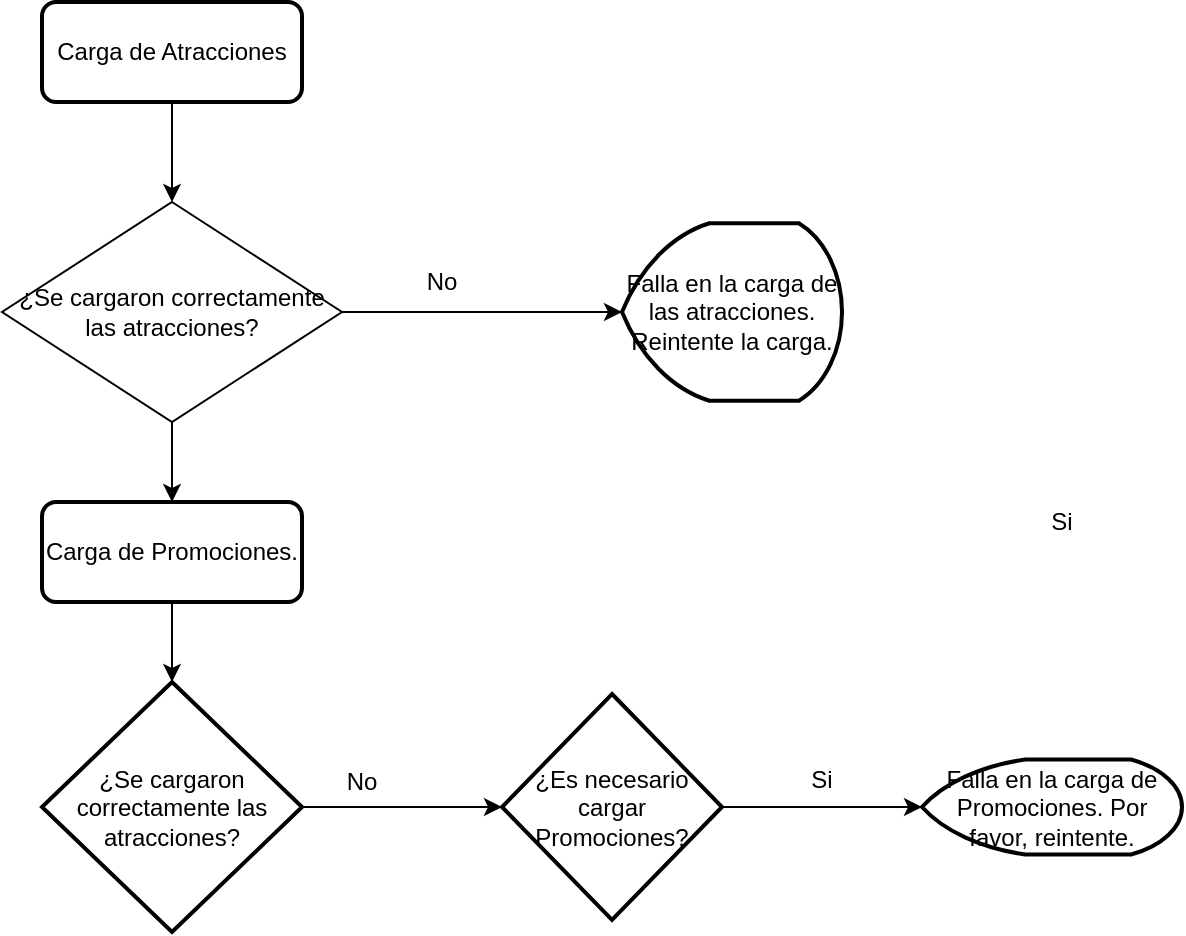 <mxfile version="13.7.9" type="device"><diagram id="C5RBs43oDa-KdzZeNtuy" name="Page-1"><mxGraphModel dx="1422" dy="843" grid="1" gridSize="10" guides="1" tooltips="1" connect="1" arrows="1" fold="1" page="1" pageScale="1" pageWidth="827" pageHeight="1169" math="0" shadow="0"><root><mxCell id="WIyWlLk6GJQsqaUBKTNV-0"/><mxCell id="WIyWlLk6GJQsqaUBKTNV-1" parent="WIyWlLk6GJQsqaUBKTNV-0"/><mxCell id="oswazBE9aDlnwVwkAW-S-2" style="edgeStyle=orthogonalEdgeStyle;rounded=0;orthogonalLoop=1;jettySize=auto;html=1;exitX=0.5;exitY=1;exitDx=0;exitDy=0;" edge="1" parent="WIyWlLk6GJQsqaUBKTNV-1" source="oswazBE9aDlnwVwkAW-S-0" target="oswazBE9aDlnwVwkAW-S-1"><mxGeometry relative="1" as="geometry"/></mxCell><mxCell id="oswazBE9aDlnwVwkAW-S-0" value="Carga de Atracciones" style="rounded=1;whiteSpace=wrap;html=1;absoluteArcSize=1;arcSize=14;strokeWidth=2;" vertex="1" parent="WIyWlLk6GJQsqaUBKTNV-1"><mxGeometry x="90" y="60" width="130" height="50" as="geometry"/></mxCell><mxCell id="oswazBE9aDlnwVwkAW-S-4" style="edgeStyle=orthogonalEdgeStyle;rounded=0;orthogonalLoop=1;jettySize=auto;html=1;exitX=1;exitY=0.5;exitDx=0;exitDy=0;entryX=0;entryY=0.5;entryDx=0;entryDy=0;entryPerimeter=0;" edge="1" parent="WIyWlLk6GJQsqaUBKTNV-1" source="oswazBE9aDlnwVwkAW-S-1" target="oswazBE9aDlnwVwkAW-S-3"><mxGeometry relative="1" as="geometry"/></mxCell><mxCell id="oswazBE9aDlnwVwkAW-S-8" style="edgeStyle=orthogonalEdgeStyle;rounded=0;orthogonalLoop=1;jettySize=auto;html=1;exitX=0.5;exitY=1;exitDx=0;exitDy=0;entryX=0.5;entryY=0;entryDx=0;entryDy=0;" edge="1" parent="WIyWlLk6GJQsqaUBKTNV-1" source="oswazBE9aDlnwVwkAW-S-1" target="oswazBE9aDlnwVwkAW-S-7"><mxGeometry relative="1" as="geometry"/></mxCell><mxCell id="oswazBE9aDlnwVwkAW-S-1" value="¿Se cargaron correctamente las atracciones?" style="rhombus;whiteSpace=wrap;html=1;" vertex="1" parent="WIyWlLk6GJQsqaUBKTNV-1"><mxGeometry x="70" y="160" width="170" height="110" as="geometry"/></mxCell><mxCell id="oswazBE9aDlnwVwkAW-S-3" value="Falla en la carga de las atracciones. Reintente la carga." style="strokeWidth=2;html=1;shape=mxgraph.flowchart.display;whiteSpace=wrap;" vertex="1" parent="WIyWlLk6GJQsqaUBKTNV-1"><mxGeometry x="380" y="170.63" width="110" height="88.75" as="geometry"/></mxCell><mxCell id="oswazBE9aDlnwVwkAW-S-5" value="No" style="text;html=1;strokeColor=none;fillColor=none;align=center;verticalAlign=middle;whiteSpace=wrap;rounded=0;" vertex="1" parent="WIyWlLk6GJQsqaUBKTNV-1"><mxGeometry x="270" y="190" width="40" height="20" as="geometry"/></mxCell><mxCell id="oswazBE9aDlnwVwkAW-S-6" value="Si" style="text;html=1;strokeColor=none;fillColor=none;align=center;verticalAlign=middle;whiteSpace=wrap;rounded=0;" vertex="1" parent="WIyWlLk6GJQsqaUBKTNV-1"><mxGeometry x="580" y="310" width="40" height="20" as="geometry"/></mxCell><mxCell id="oswazBE9aDlnwVwkAW-S-11" style="edgeStyle=orthogonalEdgeStyle;rounded=0;orthogonalLoop=1;jettySize=auto;html=1;exitX=0.5;exitY=1;exitDx=0;exitDy=0;entryX=0.5;entryY=0;entryDx=0;entryDy=0;entryPerimeter=0;" edge="1" parent="WIyWlLk6GJQsqaUBKTNV-1" source="oswazBE9aDlnwVwkAW-S-7" target="oswazBE9aDlnwVwkAW-S-10"><mxGeometry relative="1" as="geometry"/></mxCell><mxCell id="oswazBE9aDlnwVwkAW-S-7" value="Carga de Promociones." style="rounded=1;whiteSpace=wrap;html=1;absoluteArcSize=1;arcSize=14;strokeWidth=2;" vertex="1" parent="WIyWlLk6GJQsqaUBKTNV-1"><mxGeometry x="90" y="310" width="130" height="50" as="geometry"/></mxCell><mxCell id="oswazBE9aDlnwVwkAW-S-9" value="Falla en la carga de Promociones. Por favor, reintente." style="strokeWidth=2;html=1;shape=mxgraph.flowchart.display;whiteSpace=wrap;" vertex="1" parent="WIyWlLk6GJQsqaUBKTNV-1"><mxGeometry x="530" y="438.75" width="130" height="47.5" as="geometry"/></mxCell><mxCell id="oswazBE9aDlnwVwkAW-S-16" style="edgeStyle=orthogonalEdgeStyle;rounded=0;orthogonalLoop=1;jettySize=auto;html=1;exitX=1;exitY=0.5;exitDx=0;exitDy=0;exitPerimeter=0;entryX=0;entryY=0.5;entryDx=0;entryDy=0;entryPerimeter=0;" edge="1" parent="WIyWlLk6GJQsqaUBKTNV-1" source="oswazBE9aDlnwVwkAW-S-10" target="oswazBE9aDlnwVwkAW-S-15"><mxGeometry relative="1" as="geometry"/></mxCell><mxCell id="oswazBE9aDlnwVwkAW-S-10" value="¿Se cargaron correctamente las atracciones?" style="strokeWidth=2;html=1;shape=mxgraph.flowchart.decision;whiteSpace=wrap;" vertex="1" parent="WIyWlLk6GJQsqaUBKTNV-1"><mxGeometry x="90" y="400" width="130" height="125" as="geometry"/></mxCell><mxCell id="oswazBE9aDlnwVwkAW-S-13" value="No" style="text;html=1;strokeColor=none;fillColor=none;align=center;verticalAlign=middle;whiteSpace=wrap;rounded=0;" vertex="1" parent="WIyWlLk6GJQsqaUBKTNV-1"><mxGeometry x="230" y="440" width="40" height="20" as="geometry"/></mxCell><mxCell id="oswazBE9aDlnwVwkAW-S-14" value="Si" style="text;html=1;strokeColor=none;fillColor=none;align=center;verticalAlign=middle;whiteSpace=wrap;rounded=0;" vertex="1" parent="WIyWlLk6GJQsqaUBKTNV-1"><mxGeometry x="460" y="438.75" width="40" height="20" as="geometry"/></mxCell><mxCell id="oswazBE9aDlnwVwkAW-S-17" style="edgeStyle=orthogonalEdgeStyle;rounded=0;orthogonalLoop=1;jettySize=auto;html=1;exitX=1;exitY=0.5;exitDx=0;exitDy=0;exitPerimeter=0;entryX=0;entryY=0.5;entryDx=0;entryDy=0;entryPerimeter=0;" edge="1" parent="WIyWlLk6GJQsqaUBKTNV-1" source="oswazBE9aDlnwVwkAW-S-15" target="oswazBE9aDlnwVwkAW-S-9"><mxGeometry relative="1" as="geometry"/></mxCell><mxCell id="oswazBE9aDlnwVwkAW-S-15" value="¿Es necesario cargar Promociones?" style="strokeWidth=2;html=1;shape=mxgraph.flowchart.decision;whiteSpace=wrap;" vertex="1" parent="WIyWlLk6GJQsqaUBKTNV-1"><mxGeometry x="320" y="406" width="110" height="113" as="geometry"/></mxCell></root></mxGraphModel></diagram></mxfile>